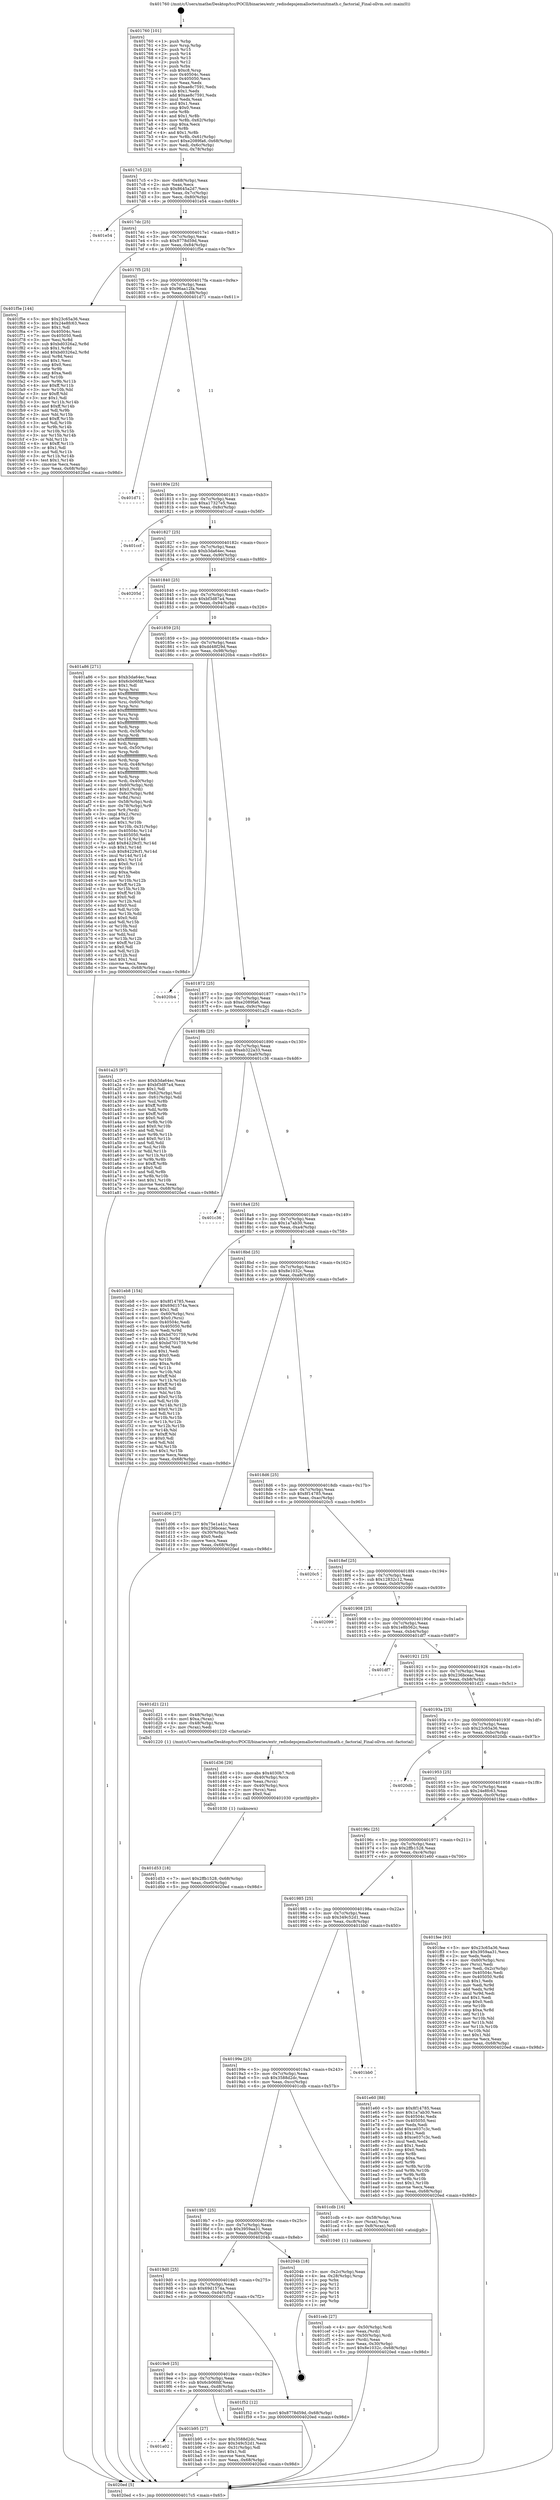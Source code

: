 digraph "0x401760" {
  label = "0x401760 (/mnt/c/Users/mathe/Desktop/tcc/POCII/binaries/extr_redisdepsjemalloctestunitmath.c_factorial_Final-ollvm.out::main(0))"
  labelloc = "t"
  node[shape=record]

  Entry [label="",width=0.3,height=0.3,shape=circle,fillcolor=black,style=filled]
  "0x4017c5" [label="{
     0x4017c5 [23]\l
     | [instrs]\l
     &nbsp;&nbsp;0x4017c5 \<+3\>: mov -0x68(%rbp),%eax\l
     &nbsp;&nbsp;0x4017c8 \<+2\>: mov %eax,%ecx\l
     &nbsp;&nbsp;0x4017ca \<+6\>: sub $0x8645a2d7,%ecx\l
     &nbsp;&nbsp;0x4017d0 \<+3\>: mov %eax,-0x7c(%rbp)\l
     &nbsp;&nbsp;0x4017d3 \<+3\>: mov %ecx,-0x80(%rbp)\l
     &nbsp;&nbsp;0x4017d6 \<+6\>: je 0000000000401e54 \<main+0x6f4\>\l
  }"]
  "0x401e54" [label="{
     0x401e54\l
  }", style=dashed]
  "0x4017dc" [label="{
     0x4017dc [25]\l
     | [instrs]\l
     &nbsp;&nbsp;0x4017dc \<+5\>: jmp 00000000004017e1 \<main+0x81\>\l
     &nbsp;&nbsp;0x4017e1 \<+3\>: mov -0x7c(%rbp),%eax\l
     &nbsp;&nbsp;0x4017e4 \<+5\>: sub $0x8778d59d,%eax\l
     &nbsp;&nbsp;0x4017e9 \<+6\>: mov %eax,-0x84(%rbp)\l
     &nbsp;&nbsp;0x4017ef \<+6\>: je 0000000000401f5e \<main+0x7fe\>\l
  }"]
  Exit [label="",width=0.3,height=0.3,shape=circle,fillcolor=black,style=filled,peripheries=2]
  "0x401f5e" [label="{
     0x401f5e [144]\l
     | [instrs]\l
     &nbsp;&nbsp;0x401f5e \<+5\>: mov $0x23c65a36,%eax\l
     &nbsp;&nbsp;0x401f63 \<+5\>: mov $0x24e8fc63,%ecx\l
     &nbsp;&nbsp;0x401f68 \<+2\>: mov $0x1,%dl\l
     &nbsp;&nbsp;0x401f6a \<+7\>: mov 0x40504c,%esi\l
     &nbsp;&nbsp;0x401f71 \<+7\>: mov 0x405050,%edi\l
     &nbsp;&nbsp;0x401f78 \<+3\>: mov %esi,%r8d\l
     &nbsp;&nbsp;0x401f7b \<+7\>: sub $0xbd0326a2,%r8d\l
     &nbsp;&nbsp;0x401f82 \<+4\>: sub $0x1,%r8d\l
     &nbsp;&nbsp;0x401f86 \<+7\>: add $0xbd0326a2,%r8d\l
     &nbsp;&nbsp;0x401f8d \<+4\>: imul %r8d,%esi\l
     &nbsp;&nbsp;0x401f91 \<+3\>: and $0x1,%esi\l
     &nbsp;&nbsp;0x401f94 \<+3\>: cmp $0x0,%esi\l
     &nbsp;&nbsp;0x401f97 \<+4\>: sete %r9b\l
     &nbsp;&nbsp;0x401f9b \<+3\>: cmp $0xa,%edi\l
     &nbsp;&nbsp;0x401f9e \<+4\>: setl %r10b\l
     &nbsp;&nbsp;0x401fa2 \<+3\>: mov %r9b,%r11b\l
     &nbsp;&nbsp;0x401fa5 \<+4\>: xor $0xff,%r11b\l
     &nbsp;&nbsp;0x401fa9 \<+3\>: mov %r10b,%bl\l
     &nbsp;&nbsp;0x401fac \<+3\>: xor $0xff,%bl\l
     &nbsp;&nbsp;0x401faf \<+3\>: xor $0x1,%dl\l
     &nbsp;&nbsp;0x401fb2 \<+3\>: mov %r11b,%r14b\l
     &nbsp;&nbsp;0x401fb5 \<+4\>: and $0xff,%r14b\l
     &nbsp;&nbsp;0x401fb9 \<+3\>: and %dl,%r9b\l
     &nbsp;&nbsp;0x401fbc \<+3\>: mov %bl,%r15b\l
     &nbsp;&nbsp;0x401fbf \<+4\>: and $0xff,%r15b\l
     &nbsp;&nbsp;0x401fc3 \<+3\>: and %dl,%r10b\l
     &nbsp;&nbsp;0x401fc6 \<+3\>: or %r9b,%r14b\l
     &nbsp;&nbsp;0x401fc9 \<+3\>: or %r10b,%r15b\l
     &nbsp;&nbsp;0x401fcc \<+3\>: xor %r15b,%r14b\l
     &nbsp;&nbsp;0x401fcf \<+3\>: or %bl,%r11b\l
     &nbsp;&nbsp;0x401fd2 \<+4\>: xor $0xff,%r11b\l
     &nbsp;&nbsp;0x401fd6 \<+3\>: or $0x1,%dl\l
     &nbsp;&nbsp;0x401fd9 \<+3\>: and %dl,%r11b\l
     &nbsp;&nbsp;0x401fdc \<+3\>: or %r11b,%r14b\l
     &nbsp;&nbsp;0x401fdf \<+4\>: test $0x1,%r14b\l
     &nbsp;&nbsp;0x401fe3 \<+3\>: cmovne %ecx,%eax\l
     &nbsp;&nbsp;0x401fe6 \<+3\>: mov %eax,-0x68(%rbp)\l
     &nbsp;&nbsp;0x401fe9 \<+5\>: jmp 00000000004020ed \<main+0x98d\>\l
  }"]
  "0x4017f5" [label="{
     0x4017f5 [25]\l
     | [instrs]\l
     &nbsp;&nbsp;0x4017f5 \<+5\>: jmp 00000000004017fa \<main+0x9a\>\l
     &nbsp;&nbsp;0x4017fa \<+3\>: mov -0x7c(%rbp),%eax\l
     &nbsp;&nbsp;0x4017fd \<+5\>: sub $0x96aa12fa,%eax\l
     &nbsp;&nbsp;0x401802 \<+6\>: mov %eax,-0x88(%rbp)\l
     &nbsp;&nbsp;0x401808 \<+6\>: je 0000000000401d71 \<main+0x611\>\l
  }"]
  "0x401d53" [label="{
     0x401d53 [18]\l
     | [instrs]\l
     &nbsp;&nbsp;0x401d53 \<+7\>: movl $0x2ffb1528,-0x68(%rbp)\l
     &nbsp;&nbsp;0x401d5a \<+6\>: mov %eax,-0xe0(%rbp)\l
     &nbsp;&nbsp;0x401d60 \<+5\>: jmp 00000000004020ed \<main+0x98d\>\l
  }"]
  "0x401d71" [label="{
     0x401d71\l
  }", style=dashed]
  "0x40180e" [label="{
     0x40180e [25]\l
     | [instrs]\l
     &nbsp;&nbsp;0x40180e \<+5\>: jmp 0000000000401813 \<main+0xb3\>\l
     &nbsp;&nbsp;0x401813 \<+3\>: mov -0x7c(%rbp),%eax\l
     &nbsp;&nbsp;0x401816 \<+5\>: sub $0xa17327e5,%eax\l
     &nbsp;&nbsp;0x40181b \<+6\>: mov %eax,-0x8c(%rbp)\l
     &nbsp;&nbsp;0x401821 \<+6\>: je 0000000000401ccf \<main+0x56f\>\l
  }"]
  "0x401d36" [label="{
     0x401d36 [29]\l
     | [instrs]\l
     &nbsp;&nbsp;0x401d36 \<+10\>: movabs $0x4030b7,%rdi\l
     &nbsp;&nbsp;0x401d40 \<+4\>: mov -0x40(%rbp),%rcx\l
     &nbsp;&nbsp;0x401d44 \<+2\>: mov %eax,(%rcx)\l
     &nbsp;&nbsp;0x401d46 \<+4\>: mov -0x40(%rbp),%rcx\l
     &nbsp;&nbsp;0x401d4a \<+2\>: mov (%rcx),%esi\l
     &nbsp;&nbsp;0x401d4c \<+2\>: mov $0x0,%al\l
     &nbsp;&nbsp;0x401d4e \<+5\>: call 0000000000401030 \<printf@plt\>\l
     | [calls]\l
     &nbsp;&nbsp;0x401030 \{1\} (unknown)\l
  }"]
  "0x401ccf" [label="{
     0x401ccf\l
  }", style=dashed]
  "0x401827" [label="{
     0x401827 [25]\l
     | [instrs]\l
     &nbsp;&nbsp;0x401827 \<+5\>: jmp 000000000040182c \<main+0xcc\>\l
     &nbsp;&nbsp;0x40182c \<+3\>: mov -0x7c(%rbp),%eax\l
     &nbsp;&nbsp;0x40182f \<+5\>: sub $0xb3da64ec,%eax\l
     &nbsp;&nbsp;0x401834 \<+6\>: mov %eax,-0x90(%rbp)\l
     &nbsp;&nbsp;0x40183a \<+6\>: je 000000000040205d \<main+0x8fd\>\l
  }"]
  "0x401ceb" [label="{
     0x401ceb [27]\l
     | [instrs]\l
     &nbsp;&nbsp;0x401ceb \<+4\>: mov -0x50(%rbp),%rdi\l
     &nbsp;&nbsp;0x401cef \<+2\>: mov %eax,(%rdi)\l
     &nbsp;&nbsp;0x401cf1 \<+4\>: mov -0x50(%rbp),%rdi\l
     &nbsp;&nbsp;0x401cf5 \<+2\>: mov (%rdi),%eax\l
     &nbsp;&nbsp;0x401cf7 \<+3\>: mov %eax,-0x30(%rbp)\l
     &nbsp;&nbsp;0x401cfa \<+7\>: movl $0x8e1032c,-0x68(%rbp)\l
     &nbsp;&nbsp;0x401d01 \<+5\>: jmp 00000000004020ed \<main+0x98d\>\l
  }"]
  "0x40205d" [label="{
     0x40205d\l
  }", style=dashed]
  "0x401840" [label="{
     0x401840 [25]\l
     | [instrs]\l
     &nbsp;&nbsp;0x401840 \<+5\>: jmp 0000000000401845 \<main+0xe5\>\l
     &nbsp;&nbsp;0x401845 \<+3\>: mov -0x7c(%rbp),%eax\l
     &nbsp;&nbsp;0x401848 \<+5\>: sub $0xbf3d87a4,%eax\l
     &nbsp;&nbsp;0x40184d \<+6\>: mov %eax,-0x94(%rbp)\l
     &nbsp;&nbsp;0x401853 \<+6\>: je 0000000000401a86 \<main+0x326\>\l
  }"]
  "0x401a02" [label="{
     0x401a02\l
  }", style=dashed]
  "0x401a86" [label="{
     0x401a86 [271]\l
     | [instrs]\l
     &nbsp;&nbsp;0x401a86 \<+5\>: mov $0xb3da64ec,%eax\l
     &nbsp;&nbsp;0x401a8b \<+5\>: mov $0x6cb06fdf,%ecx\l
     &nbsp;&nbsp;0x401a90 \<+2\>: mov $0x1,%dl\l
     &nbsp;&nbsp;0x401a92 \<+3\>: mov %rsp,%rsi\l
     &nbsp;&nbsp;0x401a95 \<+4\>: add $0xfffffffffffffff0,%rsi\l
     &nbsp;&nbsp;0x401a99 \<+3\>: mov %rsi,%rsp\l
     &nbsp;&nbsp;0x401a9c \<+4\>: mov %rsi,-0x60(%rbp)\l
     &nbsp;&nbsp;0x401aa0 \<+3\>: mov %rsp,%rsi\l
     &nbsp;&nbsp;0x401aa3 \<+4\>: add $0xfffffffffffffff0,%rsi\l
     &nbsp;&nbsp;0x401aa7 \<+3\>: mov %rsi,%rsp\l
     &nbsp;&nbsp;0x401aaa \<+3\>: mov %rsp,%rdi\l
     &nbsp;&nbsp;0x401aad \<+4\>: add $0xfffffffffffffff0,%rdi\l
     &nbsp;&nbsp;0x401ab1 \<+3\>: mov %rdi,%rsp\l
     &nbsp;&nbsp;0x401ab4 \<+4\>: mov %rdi,-0x58(%rbp)\l
     &nbsp;&nbsp;0x401ab8 \<+3\>: mov %rsp,%rdi\l
     &nbsp;&nbsp;0x401abb \<+4\>: add $0xfffffffffffffff0,%rdi\l
     &nbsp;&nbsp;0x401abf \<+3\>: mov %rdi,%rsp\l
     &nbsp;&nbsp;0x401ac2 \<+4\>: mov %rdi,-0x50(%rbp)\l
     &nbsp;&nbsp;0x401ac6 \<+3\>: mov %rsp,%rdi\l
     &nbsp;&nbsp;0x401ac9 \<+4\>: add $0xfffffffffffffff0,%rdi\l
     &nbsp;&nbsp;0x401acd \<+3\>: mov %rdi,%rsp\l
     &nbsp;&nbsp;0x401ad0 \<+4\>: mov %rdi,-0x48(%rbp)\l
     &nbsp;&nbsp;0x401ad4 \<+3\>: mov %rsp,%rdi\l
     &nbsp;&nbsp;0x401ad7 \<+4\>: add $0xfffffffffffffff0,%rdi\l
     &nbsp;&nbsp;0x401adb \<+3\>: mov %rdi,%rsp\l
     &nbsp;&nbsp;0x401ade \<+4\>: mov %rdi,-0x40(%rbp)\l
     &nbsp;&nbsp;0x401ae2 \<+4\>: mov -0x60(%rbp),%rdi\l
     &nbsp;&nbsp;0x401ae6 \<+6\>: movl $0x0,(%rdi)\l
     &nbsp;&nbsp;0x401aec \<+4\>: mov -0x6c(%rbp),%r8d\l
     &nbsp;&nbsp;0x401af0 \<+3\>: mov %r8d,(%rsi)\l
     &nbsp;&nbsp;0x401af3 \<+4\>: mov -0x58(%rbp),%rdi\l
     &nbsp;&nbsp;0x401af7 \<+4\>: mov -0x78(%rbp),%r9\l
     &nbsp;&nbsp;0x401afb \<+3\>: mov %r9,(%rdi)\l
     &nbsp;&nbsp;0x401afe \<+3\>: cmpl $0x2,(%rsi)\l
     &nbsp;&nbsp;0x401b01 \<+4\>: setne %r10b\l
     &nbsp;&nbsp;0x401b05 \<+4\>: and $0x1,%r10b\l
     &nbsp;&nbsp;0x401b09 \<+4\>: mov %r10b,-0x31(%rbp)\l
     &nbsp;&nbsp;0x401b0d \<+8\>: mov 0x40504c,%r11d\l
     &nbsp;&nbsp;0x401b15 \<+7\>: mov 0x405050,%ebx\l
     &nbsp;&nbsp;0x401b1c \<+3\>: mov %r11d,%r14d\l
     &nbsp;&nbsp;0x401b1f \<+7\>: add $0x84229cf1,%r14d\l
     &nbsp;&nbsp;0x401b26 \<+4\>: sub $0x1,%r14d\l
     &nbsp;&nbsp;0x401b2a \<+7\>: sub $0x84229cf1,%r14d\l
     &nbsp;&nbsp;0x401b31 \<+4\>: imul %r14d,%r11d\l
     &nbsp;&nbsp;0x401b35 \<+4\>: and $0x1,%r11d\l
     &nbsp;&nbsp;0x401b39 \<+4\>: cmp $0x0,%r11d\l
     &nbsp;&nbsp;0x401b3d \<+4\>: sete %r10b\l
     &nbsp;&nbsp;0x401b41 \<+3\>: cmp $0xa,%ebx\l
     &nbsp;&nbsp;0x401b44 \<+4\>: setl %r15b\l
     &nbsp;&nbsp;0x401b48 \<+3\>: mov %r10b,%r12b\l
     &nbsp;&nbsp;0x401b4b \<+4\>: xor $0xff,%r12b\l
     &nbsp;&nbsp;0x401b4f \<+3\>: mov %r15b,%r13b\l
     &nbsp;&nbsp;0x401b52 \<+4\>: xor $0xff,%r13b\l
     &nbsp;&nbsp;0x401b56 \<+3\>: xor $0x0,%dl\l
     &nbsp;&nbsp;0x401b59 \<+3\>: mov %r12b,%sil\l
     &nbsp;&nbsp;0x401b5c \<+4\>: and $0x0,%sil\l
     &nbsp;&nbsp;0x401b60 \<+3\>: and %dl,%r10b\l
     &nbsp;&nbsp;0x401b63 \<+3\>: mov %r13b,%dil\l
     &nbsp;&nbsp;0x401b66 \<+4\>: and $0x0,%dil\l
     &nbsp;&nbsp;0x401b6a \<+3\>: and %dl,%r15b\l
     &nbsp;&nbsp;0x401b6d \<+3\>: or %r10b,%sil\l
     &nbsp;&nbsp;0x401b70 \<+3\>: or %r15b,%dil\l
     &nbsp;&nbsp;0x401b73 \<+3\>: xor %dil,%sil\l
     &nbsp;&nbsp;0x401b76 \<+3\>: or %r13b,%r12b\l
     &nbsp;&nbsp;0x401b79 \<+4\>: xor $0xff,%r12b\l
     &nbsp;&nbsp;0x401b7d \<+3\>: or $0x0,%dl\l
     &nbsp;&nbsp;0x401b80 \<+3\>: and %dl,%r12b\l
     &nbsp;&nbsp;0x401b83 \<+3\>: or %r12b,%sil\l
     &nbsp;&nbsp;0x401b86 \<+4\>: test $0x1,%sil\l
     &nbsp;&nbsp;0x401b8a \<+3\>: cmovne %ecx,%eax\l
     &nbsp;&nbsp;0x401b8d \<+3\>: mov %eax,-0x68(%rbp)\l
     &nbsp;&nbsp;0x401b90 \<+5\>: jmp 00000000004020ed \<main+0x98d\>\l
  }"]
  "0x401859" [label="{
     0x401859 [25]\l
     | [instrs]\l
     &nbsp;&nbsp;0x401859 \<+5\>: jmp 000000000040185e \<main+0xfe\>\l
     &nbsp;&nbsp;0x40185e \<+3\>: mov -0x7c(%rbp),%eax\l
     &nbsp;&nbsp;0x401861 \<+5\>: sub $0xdd48f29d,%eax\l
     &nbsp;&nbsp;0x401866 \<+6\>: mov %eax,-0x98(%rbp)\l
     &nbsp;&nbsp;0x40186c \<+6\>: je 00000000004020b4 \<main+0x954\>\l
  }"]
  "0x401b95" [label="{
     0x401b95 [27]\l
     | [instrs]\l
     &nbsp;&nbsp;0x401b95 \<+5\>: mov $0x3588d2dc,%eax\l
     &nbsp;&nbsp;0x401b9a \<+5\>: mov $0x349c52d1,%ecx\l
     &nbsp;&nbsp;0x401b9f \<+3\>: mov -0x31(%rbp),%dl\l
     &nbsp;&nbsp;0x401ba2 \<+3\>: test $0x1,%dl\l
     &nbsp;&nbsp;0x401ba5 \<+3\>: cmovne %ecx,%eax\l
     &nbsp;&nbsp;0x401ba8 \<+3\>: mov %eax,-0x68(%rbp)\l
     &nbsp;&nbsp;0x401bab \<+5\>: jmp 00000000004020ed \<main+0x98d\>\l
  }"]
  "0x4020b4" [label="{
     0x4020b4\l
  }", style=dashed]
  "0x401872" [label="{
     0x401872 [25]\l
     | [instrs]\l
     &nbsp;&nbsp;0x401872 \<+5\>: jmp 0000000000401877 \<main+0x117\>\l
     &nbsp;&nbsp;0x401877 \<+3\>: mov -0x7c(%rbp),%eax\l
     &nbsp;&nbsp;0x40187a \<+5\>: sub $0xe2089fa6,%eax\l
     &nbsp;&nbsp;0x40187f \<+6\>: mov %eax,-0x9c(%rbp)\l
     &nbsp;&nbsp;0x401885 \<+6\>: je 0000000000401a25 \<main+0x2c5\>\l
  }"]
  "0x4019e9" [label="{
     0x4019e9 [25]\l
     | [instrs]\l
     &nbsp;&nbsp;0x4019e9 \<+5\>: jmp 00000000004019ee \<main+0x28e\>\l
     &nbsp;&nbsp;0x4019ee \<+3\>: mov -0x7c(%rbp),%eax\l
     &nbsp;&nbsp;0x4019f1 \<+5\>: sub $0x6cb06fdf,%eax\l
     &nbsp;&nbsp;0x4019f6 \<+6\>: mov %eax,-0xd8(%rbp)\l
     &nbsp;&nbsp;0x4019fc \<+6\>: je 0000000000401b95 \<main+0x435\>\l
  }"]
  "0x401a25" [label="{
     0x401a25 [97]\l
     | [instrs]\l
     &nbsp;&nbsp;0x401a25 \<+5\>: mov $0xb3da64ec,%eax\l
     &nbsp;&nbsp;0x401a2a \<+5\>: mov $0xbf3d87a4,%ecx\l
     &nbsp;&nbsp;0x401a2f \<+2\>: mov $0x1,%dl\l
     &nbsp;&nbsp;0x401a31 \<+4\>: mov -0x62(%rbp),%sil\l
     &nbsp;&nbsp;0x401a35 \<+4\>: mov -0x61(%rbp),%dil\l
     &nbsp;&nbsp;0x401a39 \<+3\>: mov %sil,%r8b\l
     &nbsp;&nbsp;0x401a3c \<+4\>: xor $0xff,%r8b\l
     &nbsp;&nbsp;0x401a40 \<+3\>: mov %dil,%r9b\l
     &nbsp;&nbsp;0x401a43 \<+4\>: xor $0xff,%r9b\l
     &nbsp;&nbsp;0x401a47 \<+3\>: xor $0x0,%dl\l
     &nbsp;&nbsp;0x401a4a \<+3\>: mov %r8b,%r10b\l
     &nbsp;&nbsp;0x401a4d \<+4\>: and $0x0,%r10b\l
     &nbsp;&nbsp;0x401a51 \<+3\>: and %dl,%sil\l
     &nbsp;&nbsp;0x401a54 \<+3\>: mov %r9b,%r11b\l
     &nbsp;&nbsp;0x401a57 \<+4\>: and $0x0,%r11b\l
     &nbsp;&nbsp;0x401a5b \<+3\>: and %dl,%dil\l
     &nbsp;&nbsp;0x401a5e \<+3\>: or %sil,%r10b\l
     &nbsp;&nbsp;0x401a61 \<+3\>: or %dil,%r11b\l
     &nbsp;&nbsp;0x401a64 \<+3\>: xor %r11b,%r10b\l
     &nbsp;&nbsp;0x401a67 \<+3\>: or %r9b,%r8b\l
     &nbsp;&nbsp;0x401a6a \<+4\>: xor $0xff,%r8b\l
     &nbsp;&nbsp;0x401a6e \<+3\>: or $0x0,%dl\l
     &nbsp;&nbsp;0x401a71 \<+3\>: and %dl,%r8b\l
     &nbsp;&nbsp;0x401a74 \<+3\>: or %r8b,%r10b\l
     &nbsp;&nbsp;0x401a77 \<+4\>: test $0x1,%r10b\l
     &nbsp;&nbsp;0x401a7b \<+3\>: cmovne %ecx,%eax\l
     &nbsp;&nbsp;0x401a7e \<+3\>: mov %eax,-0x68(%rbp)\l
     &nbsp;&nbsp;0x401a81 \<+5\>: jmp 00000000004020ed \<main+0x98d\>\l
  }"]
  "0x40188b" [label="{
     0x40188b [25]\l
     | [instrs]\l
     &nbsp;&nbsp;0x40188b \<+5\>: jmp 0000000000401890 \<main+0x130\>\l
     &nbsp;&nbsp;0x401890 \<+3\>: mov -0x7c(%rbp),%eax\l
     &nbsp;&nbsp;0x401893 \<+5\>: sub $0xeb322a33,%eax\l
     &nbsp;&nbsp;0x401898 \<+6\>: mov %eax,-0xa0(%rbp)\l
     &nbsp;&nbsp;0x40189e \<+6\>: je 0000000000401c36 \<main+0x4d6\>\l
  }"]
  "0x4020ed" [label="{
     0x4020ed [5]\l
     | [instrs]\l
     &nbsp;&nbsp;0x4020ed \<+5\>: jmp 00000000004017c5 \<main+0x65\>\l
  }"]
  "0x401760" [label="{
     0x401760 [101]\l
     | [instrs]\l
     &nbsp;&nbsp;0x401760 \<+1\>: push %rbp\l
     &nbsp;&nbsp;0x401761 \<+3\>: mov %rsp,%rbp\l
     &nbsp;&nbsp;0x401764 \<+2\>: push %r15\l
     &nbsp;&nbsp;0x401766 \<+2\>: push %r14\l
     &nbsp;&nbsp;0x401768 \<+2\>: push %r13\l
     &nbsp;&nbsp;0x40176a \<+2\>: push %r12\l
     &nbsp;&nbsp;0x40176c \<+1\>: push %rbx\l
     &nbsp;&nbsp;0x40176d \<+7\>: sub $0xc8,%rsp\l
     &nbsp;&nbsp;0x401774 \<+7\>: mov 0x40504c,%eax\l
     &nbsp;&nbsp;0x40177b \<+7\>: mov 0x405050,%ecx\l
     &nbsp;&nbsp;0x401782 \<+2\>: mov %eax,%edx\l
     &nbsp;&nbsp;0x401784 \<+6\>: sub $0xae8c7591,%edx\l
     &nbsp;&nbsp;0x40178a \<+3\>: sub $0x1,%edx\l
     &nbsp;&nbsp;0x40178d \<+6\>: add $0xae8c7591,%edx\l
     &nbsp;&nbsp;0x401793 \<+3\>: imul %edx,%eax\l
     &nbsp;&nbsp;0x401796 \<+3\>: and $0x1,%eax\l
     &nbsp;&nbsp;0x401799 \<+3\>: cmp $0x0,%eax\l
     &nbsp;&nbsp;0x40179c \<+4\>: sete %r8b\l
     &nbsp;&nbsp;0x4017a0 \<+4\>: and $0x1,%r8b\l
     &nbsp;&nbsp;0x4017a4 \<+4\>: mov %r8b,-0x62(%rbp)\l
     &nbsp;&nbsp;0x4017a8 \<+3\>: cmp $0xa,%ecx\l
     &nbsp;&nbsp;0x4017ab \<+4\>: setl %r8b\l
     &nbsp;&nbsp;0x4017af \<+4\>: and $0x1,%r8b\l
     &nbsp;&nbsp;0x4017b3 \<+4\>: mov %r8b,-0x61(%rbp)\l
     &nbsp;&nbsp;0x4017b7 \<+7\>: movl $0xe2089fa6,-0x68(%rbp)\l
     &nbsp;&nbsp;0x4017be \<+3\>: mov %edi,-0x6c(%rbp)\l
     &nbsp;&nbsp;0x4017c1 \<+4\>: mov %rsi,-0x78(%rbp)\l
  }"]
  "0x401f52" [label="{
     0x401f52 [12]\l
     | [instrs]\l
     &nbsp;&nbsp;0x401f52 \<+7\>: movl $0x8778d59d,-0x68(%rbp)\l
     &nbsp;&nbsp;0x401f59 \<+5\>: jmp 00000000004020ed \<main+0x98d\>\l
  }"]
  "0x4019d0" [label="{
     0x4019d0 [25]\l
     | [instrs]\l
     &nbsp;&nbsp;0x4019d0 \<+5\>: jmp 00000000004019d5 \<main+0x275\>\l
     &nbsp;&nbsp;0x4019d5 \<+3\>: mov -0x7c(%rbp),%eax\l
     &nbsp;&nbsp;0x4019d8 \<+5\>: sub $0x69d1574a,%eax\l
     &nbsp;&nbsp;0x4019dd \<+6\>: mov %eax,-0xd4(%rbp)\l
     &nbsp;&nbsp;0x4019e3 \<+6\>: je 0000000000401f52 \<main+0x7f2\>\l
  }"]
  "0x401c36" [label="{
     0x401c36\l
  }", style=dashed]
  "0x4018a4" [label="{
     0x4018a4 [25]\l
     | [instrs]\l
     &nbsp;&nbsp;0x4018a4 \<+5\>: jmp 00000000004018a9 \<main+0x149\>\l
     &nbsp;&nbsp;0x4018a9 \<+3\>: mov -0x7c(%rbp),%eax\l
     &nbsp;&nbsp;0x4018ac \<+5\>: sub $0x1a7ab30,%eax\l
     &nbsp;&nbsp;0x4018b1 \<+6\>: mov %eax,-0xa4(%rbp)\l
     &nbsp;&nbsp;0x4018b7 \<+6\>: je 0000000000401eb8 \<main+0x758\>\l
  }"]
  "0x40204b" [label="{
     0x40204b [18]\l
     | [instrs]\l
     &nbsp;&nbsp;0x40204b \<+3\>: mov -0x2c(%rbp),%eax\l
     &nbsp;&nbsp;0x40204e \<+4\>: lea -0x28(%rbp),%rsp\l
     &nbsp;&nbsp;0x402052 \<+1\>: pop %rbx\l
     &nbsp;&nbsp;0x402053 \<+2\>: pop %r12\l
     &nbsp;&nbsp;0x402055 \<+2\>: pop %r13\l
     &nbsp;&nbsp;0x402057 \<+2\>: pop %r14\l
     &nbsp;&nbsp;0x402059 \<+2\>: pop %r15\l
     &nbsp;&nbsp;0x40205b \<+1\>: pop %rbp\l
     &nbsp;&nbsp;0x40205c \<+1\>: ret\l
  }"]
  "0x401eb8" [label="{
     0x401eb8 [154]\l
     | [instrs]\l
     &nbsp;&nbsp;0x401eb8 \<+5\>: mov $0x8f14785,%eax\l
     &nbsp;&nbsp;0x401ebd \<+5\>: mov $0x69d1574a,%ecx\l
     &nbsp;&nbsp;0x401ec2 \<+2\>: mov $0x1,%dl\l
     &nbsp;&nbsp;0x401ec4 \<+4\>: mov -0x60(%rbp),%rsi\l
     &nbsp;&nbsp;0x401ec8 \<+6\>: movl $0x0,(%rsi)\l
     &nbsp;&nbsp;0x401ece \<+7\>: mov 0x40504c,%edi\l
     &nbsp;&nbsp;0x401ed5 \<+8\>: mov 0x405050,%r8d\l
     &nbsp;&nbsp;0x401edd \<+3\>: mov %edi,%r9d\l
     &nbsp;&nbsp;0x401ee0 \<+7\>: sub $0xbd701759,%r9d\l
     &nbsp;&nbsp;0x401ee7 \<+4\>: sub $0x1,%r9d\l
     &nbsp;&nbsp;0x401eeb \<+7\>: add $0xbd701759,%r9d\l
     &nbsp;&nbsp;0x401ef2 \<+4\>: imul %r9d,%edi\l
     &nbsp;&nbsp;0x401ef6 \<+3\>: and $0x1,%edi\l
     &nbsp;&nbsp;0x401ef9 \<+3\>: cmp $0x0,%edi\l
     &nbsp;&nbsp;0x401efc \<+4\>: sete %r10b\l
     &nbsp;&nbsp;0x401f00 \<+4\>: cmp $0xa,%r8d\l
     &nbsp;&nbsp;0x401f04 \<+4\>: setl %r11b\l
     &nbsp;&nbsp;0x401f08 \<+3\>: mov %r10b,%bl\l
     &nbsp;&nbsp;0x401f0b \<+3\>: xor $0xff,%bl\l
     &nbsp;&nbsp;0x401f0e \<+3\>: mov %r11b,%r14b\l
     &nbsp;&nbsp;0x401f11 \<+4\>: xor $0xff,%r14b\l
     &nbsp;&nbsp;0x401f15 \<+3\>: xor $0x0,%dl\l
     &nbsp;&nbsp;0x401f18 \<+3\>: mov %bl,%r15b\l
     &nbsp;&nbsp;0x401f1b \<+4\>: and $0x0,%r15b\l
     &nbsp;&nbsp;0x401f1f \<+3\>: and %dl,%r10b\l
     &nbsp;&nbsp;0x401f22 \<+3\>: mov %r14b,%r12b\l
     &nbsp;&nbsp;0x401f25 \<+4\>: and $0x0,%r12b\l
     &nbsp;&nbsp;0x401f29 \<+3\>: and %dl,%r11b\l
     &nbsp;&nbsp;0x401f2c \<+3\>: or %r10b,%r15b\l
     &nbsp;&nbsp;0x401f2f \<+3\>: or %r11b,%r12b\l
     &nbsp;&nbsp;0x401f32 \<+3\>: xor %r12b,%r15b\l
     &nbsp;&nbsp;0x401f35 \<+3\>: or %r14b,%bl\l
     &nbsp;&nbsp;0x401f38 \<+3\>: xor $0xff,%bl\l
     &nbsp;&nbsp;0x401f3b \<+3\>: or $0x0,%dl\l
     &nbsp;&nbsp;0x401f3e \<+2\>: and %dl,%bl\l
     &nbsp;&nbsp;0x401f40 \<+3\>: or %bl,%r15b\l
     &nbsp;&nbsp;0x401f43 \<+4\>: test $0x1,%r15b\l
     &nbsp;&nbsp;0x401f47 \<+3\>: cmovne %ecx,%eax\l
     &nbsp;&nbsp;0x401f4a \<+3\>: mov %eax,-0x68(%rbp)\l
     &nbsp;&nbsp;0x401f4d \<+5\>: jmp 00000000004020ed \<main+0x98d\>\l
  }"]
  "0x4018bd" [label="{
     0x4018bd [25]\l
     | [instrs]\l
     &nbsp;&nbsp;0x4018bd \<+5\>: jmp 00000000004018c2 \<main+0x162\>\l
     &nbsp;&nbsp;0x4018c2 \<+3\>: mov -0x7c(%rbp),%eax\l
     &nbsp;&nbsp;0x4018c5 \<+5\>: sub $0x8e1032c,%eax\l
     &nbsp;&nbsp;0x4018ca \<+6\>: mov %eax,-0xa8(%rbp)\l
     &nbsp;&nbsp;0x4018d0 \<+6\>: je 0000000000401d06 \<main+0x5a6\>\l
  }"]
  "0x4019b7" [label="{
     0x4019b7 [25]\l
     | [instrs]\l
     &nbsp;&nbsp;0x4019b7 \<+5\>: jmp 00000000004019bc \<main+0x25c\>\l
     &nbsp;&nbsp;0x4019bc \<+3\>: mov -0x7c(%rbp),%eax\l
     &nbsp;&nbsp;0x4019bf \<+5\>: sub $0x3959aa31,%eax\l
     &nbsp;&nbsp;0x4019c4 \<+6\>: mov %eax,-0xd0(%rbp)\l
     &nbsp;&nbsp;0x4019ca \<+6\>: je 000000000040204b \<main+0x8eb\>\l
  }"]
  "0x401d06" [label="{
     0x401d06 [27]\l
     | [instrs]\l
     &nbsp;&nbsp;0x401d06 \<+5\>: mov $0x75e1a41c,%eax\l
     &nbsp;&nbsp;0x401d0b \<+5\>: mov $0x236bceac,%ecx\l
     &nbsp;&nbsp;0x401d10 \<+3\>: mov -0x30(%rbp),%edx\l
     &nbsp;&nbsp;0x401d13 \<+3\>: cmp $0x0,%edx\l
     &nbsp;&nbsp;0x401d16 \<+3\>: cmove %ecx,%eax\l
     &nbsp;&nbsp;0x401d19 \<+3\>: mov %eax,-0x68(%rbp)\l
     &nbsp;&nbsp;0x401d1c \<+5\>: jmp 00000000004020ed \<main+0x98d\>\l
  }"]
  "0x4018d6" [label="{
     0x4018d6 [25]\l
     | [instrs]\l
     &nbsp;&nbsp;0x4018d6 \<+5\>: jmp 00000000004018db \<main+0x17b\>\l
     &nbsp;&nbsp;0x4018db \<+3\>: mov -0x7c(%rbp),%eax\l
     &nbsp;&nbsp;0x4018de \<+5\>: sub $0x8f14785,%eax\l
     &nbsp;&nbsp;0x4018e3 \<+6\>: mov %eax,-0xac(%rbp)\l
     &nbsp;&nbsp;0x4018e9 \<+6\>: je 00000000004020c5 \<main+0x965\>\l
  }"]
  "0x401cdb" [label="{
     0x401cdb [16]\l
     | [instrs]\l
     &nbsp;&nbsp;0x401cdb \<+4\>: mov -0x58(%rbp),%rax\l
     &nbsp;&nbsp;0x401cdf \<+3\>: mov (%rax),%rax\l
     &nbsp;&nbsp;0x401ce2 \<+4\>: mov 0x8(%rax),%rdi\l
     &nbsp;&nbsp;0x401ce6 \<+5\>: call 0000000000401040 \<atoi@plt\>\l
     | [calls]\l
     &nbsp;&nbsp;0x401040 \{1\} (unknown)\l
  }"]
  "0x4020c5" [label="{
     0x4020c5\l
  }", style=dashed]
  "0x4018ef" [label="{
     0x4018ef [25]\l
     | [instrs]\l
     &nbsp;&nbsp;0x4018ef \<+5\>: jmp 00000000004018f4 \<main+0x194\>\l
     &nbsp;&nbsp;0x4018f4 \<+3\>: mov -0x7c(%rbp),%eax\l
     &nbsp;&nbsp;0x4018f7 \<+5\>: sub $0x12832c12,%eax\l
     &nbsp;&nbsp;0x4018fc \<+6\>: mov %eax,-0xb0(%rbp)\l
     &nbsp;&nbsp;0x401902 \<+6\>: je 0000000000402099 \<main+0x939\>\l
  }"]
  "0x40199e" [label="{
     0x40199e [25]\l
     | [instrs]\l
     &nbsp;&nbsp;0x40199e \<+5\>: jmp 00000000004019a3 \<main+0x243\>\l
     &nbsp;&nbsp;0x4019a3 \<+3\>: mov -0x7c(%rbp),%eax\l
     &nbsp;&nbsp;0x4019a6 \<+5\>: sub $0x3588d2dc,%eax\l
     &nbsp;&nbsp;0x4019ab \<+6\>: mov %eax,-0xcc(%rbp)\l
     &nbsp;&nbsp;0x4019b1 \<+6\>: je 0000000000401cdb \<main+0x57b\>\l
  }"]
  "0x402099" [label="{
     0x402099\l
  }", style=dashed]
  "0x401908" [label="{
     0x401908 [25]\l
     | [instrs]\l
     &nbsp;&nbsp;0x401908 \<+5\>: jmp 000000000040190d \<main+0x1ad\>\l
     &nbsp;&nbsp;0x40190d \<+3\>: mov -0x7c(%rbp),%eax\l
     &nbsp;&nbsp;0x401910 \<+5\>: sub $0x1e8b562c,%eax\l
     &nbsp;&nbsp;0x401915 \<+6\>: mov %eax,-0xb4(%rbp)\l
     &nbsp;&nbsp;0x40191b \<+6\>: je 0000000000401df7 \<main+0x697\>\l
  }"]
  "0x401bb0" [label="{
     0x401bb0\l
  }", style=dashed]
  "0x401df7" [label="{
     0x401df7\l
  }", style=dashed]
  "0x401921" [label="{
     0x401921 [25]\l
     | [instrs]\l
     &nbsp;&nbsp;0x401921 \<+5\>: jmp 0000000000401926 \<main+0x1c6\>\l
     &nbsp;&nbsp;0x401926 \<+3\>: mov -0x7c(%rbp),%eax\l
     &nbsp;&nbsp;0x401929 \<+5\>: sub $0x236bceac,%eax\l
     &nbsp;&nbsp;0x40192e \<+6\>: mov %eax,-0xb8(%rbp)\l
     &nbsp;&nbsp;0x401934 \<+6\>: je 0000000000401d21 \<main+0x5c1\>\l
  }"]
  "0x401985" [label="{
     0x401985 [25]\l
     | [instrs]\l
     &nbsp;&nbsp;0x401985 \<+5\>: jmp 000000000040198a \<main+0x22a\>\l
     &nbsp;&nbsp;0x40198a \<+3\>: mov -0x7c(%rbp),%eax\l
     &nbsp;&nbsp;0x40198d \<+5\>: sub $0x349c52d1,%eax\l
     &nbsp;&nbsp;0x401992 \<+6\>: mov %eax,-0xc8(%rbp)\l
     &nbsp;&nbsp;0x401998 \<+6\>: je 0000000000401bb0 \<main+0x450\>\l
  }"]
  "0x401d21" [label="{
     0x401d21 [21]\l
     | [instrs]\l
     &nbsp;&nbsp;0x401d21 \<+4\>: mov -0x48(%rbp),%rax\l
     &nbsp;&nbsp;0x401d25 \<+6\>: movl $0xa,(%rax)\l
     &nbsp;&nbsp;0x401d2b \<+4\>: mov -0x48(%rbp),%rax\l
     &nbsp;&nbsp;0x401d2f \<+2\>: mov (%rax),%edi\l
     &nbsp;&nbsp;0x401d31 \<+5\>: call 0000000000401220 \<factorial\>\l
     | [calls]\l
     &nbsp;&nbsp;0x401220 \{1\} (/mnt/c/Users/mathe/Desktop/tcc/POCII/binaries/extr_redisdepsjemalloctestunitmath.c_factorial_Final-ollvm.out::factorial)\l
  }"]
  "0x40193a" [label="{
     0x40193a [25]\l
     | [instrs]\l
     &nbsp;&nbsp;0x40193a \<+5\>: jmp 000000000040193f \<main+0x1df\>\l
     &nbsp;&nbsp;0x40193f \<+3\>: mov -0x7c(%rbp),%eax\l
     &nbsp;&nbsp;0x401942 \<+5\>: sub $0x23c65a36,%eax\l
     &nbsp;&nbsp;0x401947 \<+6\>: mov %eax,-0xbc(%rbp)\l
     &nbsp;&nbsp;0x40194d \<+6\>: je 00000000004020db \<main+0x97b\>\l
  }"]
  "0x401e60" [label="{
     0x401e60 [88]\l
     | [instrs]\l
     &nbsp;&nbsp;0x401e60 \<+5\>: mov $0x8f14785,%eax\l
     &nbsp;&nbsp;0x401e65 \<+5\>: mov $0x1a7ab30,%ecx\l
     &nbsp;&nbsp;0x401e6a \<+7\>: mov 0x40504c,%edx\l
     &nbsp;&nbsp;0x401e71 \<+7\>: mov 0x405050,%esi\l
     &nbsp;&nbsp;0x401e78 \<+2\>: mov %edx,%edi\l
     &nbsp;&nbsp;0x401e7a \<+6\>: add $0xce037c3c,%edi\l
     &nbsp;&nbsp;0x401e80 \<+3\>: sub $0x1,%edi\l
     &nbsp;&nbsp;0x401e83 \<+6\>: sub $0xce037c3c,%edi\l
     &nbsp;&nbsp;0x401e89 \<+3\>: imul %edi,%edx\l
     &nbsp;&nbsp;0x401e8c \<+3\>: and $0x1,%edx\l
     &nbsp;&nbsp;0x401e8f \<+3\>: cmp $0x0,%edx\l
     &nbsp;&nbsp;0x401e92 \<+4\>: sete %r8b\l
     &nbsp;&nbsp;0x401e96 \<+3\>: cmp $0xa,%esi\l
     &nbsp;&nbsp;0x401e99 \<+4\>: setl %r9b\l
     &nbsp;&nbsp;0x401e9d \<+3\>: mov %r8b,%r10b\l
     &nbsp;&nbsp;0x401ea0 \<+3\>: and %r9b,%r10b\l
     &nbsp;&nbsp;0x401ea3 \<+3\>: xor %r9b,%r8b\l
     &nbsp;&nbsp;0x401ea6 \<+3\>: or %r8b,%r10b\l
     &nbsp;&nbsp;0x401ea9 \<+4\>: test $0x1,%r10b\l
     &nbsp;&nbsp;0x401ead \<+3\>: cmovne %ecx,%eax\l
     &nbsp;&nbsp;0x401eb0 \<+3\>: mov %eax,-0x68(%rbp)\l
     &nbsp;&nbsp;0x401eb3 \<+5\>: jmp 00000000004020ed \<main+0x98d\>\l
  }"]
  "0x4020db" [label="{
     0x4020db\l
  }", style=dashed]
  "0x401953" [label="{
     0x401953 [25]\l
     | [instrs]\l
     &nbsp;&nbsp;0x401953 \<+5\>: jmp 0000000000401958 \<main+0x1f8\>\l
     &nbsp;&nbsp;0x401958 \<+3\>: mov -0x7c(%rbp),%eax\l
     &nbsp;&nbsp;0x40195b \<+5\>: sub $0x24e8fc63,%eax\l
     &nbsp;&nbsp;0x401960 \<+6\>: mov %eax,-0xc0(%rbp)\l
     &nbsp;&nbsp;0x401966 \<+6\>: je 0000000000401fee \<main+0x88e\>\l
  }"]
  "0x40196c" [label="{
     0x40196c [25]\l
     | [instrs]\l
     &nbsp;&nbsp;0x40196c \<+5\>: jmp 0000000000401971 \<main+0x211\>\l
     &nbsp;&nbsp;0x401971 \<+3\>: mov -0x7c(%rbp),%eax\l
     &nbsp;&nbsp;0x401974 \<+5\>: sub $0x2ffb1528,%eax\l
     &nbsp;&nbsp;0x401979 \<+6\>: mov %eax,-0xc4(%rbp)\l
     &nbsp;&nbsp;0x40197f \<+6\>: je 0000000000401e60 \<main+0x700\>\l
  }"]
  "0x401fee" [label="{
     0x401fee [93]\l
     | [instrs]\l
     &nbsp;&nbsp;0x401fee \<+5\>: mov $0x23c65a36,%eax\l
     &nbsp;&nbsp;0x401ff3 \<+5\>: mov $0x3959aa31,%ecx\l
     &nbsp;&nbsp;0x401ff8 \<+2\>: xor %edx,%edx\l
     &nbsp;&nbsp;0x401ffa \<+4\>: mov -0x60(%rbp),%rsi\l
     &nbsp;&nbsp;0x401ffe \<+2\>: mov (%rsi),%edi\l
     &nbsp;&nbsp;0x402000 \<+3\>: mov %edi,-0x2c(%rbp)\l
     &nbsp;&nbsp;0x402003 \<+7\>: mov 0x40504c,%edi\l
     &nbsp;&nbsp;0x40200a \<+8\>: mov 0x405050,%r8d\l
     &nbsp;&nbsp;0x402012 \<+3\>: sub $0x1,%edx\l
     &nbsp;&nbsp;0x402015 \<+3\>: mov %edi,%r9d\l
     &nbsp;&nbsp;0x402018 \<+3\>: add %edx,%r9d\l
     &nbsp;&nbsp;0x40201b \<+4\>: imul %r9d,%edi\l
     &nbsp;&nbsp;0x40201f \<+3\>: and $0x1,%edi\l
     &nbsp;&nbsp;0x402022 \<+3\>: cmp $0x0,%edi\l
     &nbsp;&nbsp;0x402025 \<+4\>: sete %r10b\l
     &nbsp;&nbsp;0x402029 \<+4\>: cmp $0xa,%r8d\l
     &nbsp;&nbsp;0x40202d \<+4\>: setl %r11b\l
     &nbsp;&nbsp;0x402031 \<+3\>: mov %r10b,%bl\l
     &nbsp;&nbsp;0x402034 \<+3\>: and %r11b,%bl\l
     &nbsp;&nbsp;0x402037 \<+3\>: xor %r11b,%r10b\l
     &nbsp;&nbsp;0x40203a \<+3\>: or %r10b,%bl\l
     &nbsp;&nbsp;0x40203d \<+3\>: test $0x1,%bl\l
     &nbsp;&nbsp;0x402040 \<+3\>: cmovne %ecx,%eax\l
     &nbsp;&nbsp;0x402043 \<+3\>: mov %eax,-0x68(%rbp)\l
     &nbsp;&nbsp;0x402046 \<+5\>: jmp 00000000004020ed \<main+0x98d\>\l
  }"]
  Entry -> "0x401760" [label=" 1"]
  "0x4017c5" -> "0x401e54" [label=" 0"]
  "0x4017c5" -> "0x4017dc" [label=" 12"]
  "0x40204b" -> Exit [label=" 1"]
  "0x4017dc" -> "0x401f5e" [label=" 1"]
  "0x4017dc" -> "0x4017f5" [label=" 11"]
  "0x401fee" -> "0x4020ed" [label=" 1"]
  "0x4017f5" -> "0x401d71" [label=" 0"]
  "0x4017f5" -> "0x40180e" [label=" 11"]
  "0x401f5e" -> "0x4020ed" [label=" 1"]
  "0x40180e" -> "0x401ccf" [label=" 0"]
  "0x40180e" -> "0x401827" [label=" 11"]
  "0x401f52" -> "0x4020ed" [label=" 1"]
  "0x401827" -> "0x40205d" [label=" 0"]
  "0x401827" -> "0x401840" [label=" 11"]
  "0x401eb8" -> "0x4020ed" [label=" 1"]
  "0x401840" -> "0x401a86" [label=" 1"]
  "0x401840" -> "0x401859" [label=" 10"]
  "0x401e60" -> "0x4020ed" [label=" 1"]
  "0x401859" -> "0x4020b4" [label=" 0"]
  "0x401859" -> "0x401872" [label=" 10"]
  "0x401d53" -> "0x4020ed" [label=" 1"]
  "0x401872" -> "0x401a25" [label=" 1"]
  "0x401872" -> "0x40188b" [label=" 9"]
  "0x401a25" -> "0x4020ed" [label=" 1"]
  "0x401760" -> "0x4017c5" [label=" 1"]
  "0x4020ed" -> "0x4017c5" [label=" 11"]
  "0x401d21" -> "0x401d36" [label=" 1"]
  "0x401a86" -> "0x4020ed" [label=" 1"]
  "0x401d06" -> "0x4020ed" [label=" 1"]
  "0x40188b" -> "0x401c36" [label=" 0"]
  "0x40188b" -> "0x4018a4" [label=" 9"]
  "0x401cdb" -> "0x401ceb" [label=" 1"]
  "0x4018a4" -> "0x401eb8" [label=" 1"]
  "0x4018a4" -> "0x4018bd" [label=" 8"]
  "0x401b95" -> "0x4020ed" [label=" 1"]
  "0x4018bd" -> "0x401d06" [label=" 1"]
  "0x4018bd" -> "0x4018d6" [label=" 7"]
  "0x4019e9" -> "0x401b95" [label=" 1"]
  "0x4018d6" -> "0x4020c5" [label=" 0"]
  "0x4018d6" -> "0x4018ef" [label=" 7"]
  "0x401d36" -> "0x401d53" [label=" 1"]
  "0x4018ef" -> "0x402099" [label=" 0"]
  "0x4018ef" -> "0x401908" [label=" 7"]
  "0x4019d0" -> "0x401f52" [label=" 1"]
  "0x401908" -> "0x401df7" [label=" 0"]
  "0x401908" -> "0x401921" [label=" 7"]
  "0x401ceb" -> "0x4020ed" [label=" 1"]
  "0x401921" -> "0x401d21" [label=" 1"]
  "0x401921" -> "0x40193a" [label=" 6"]
  "0x4019b7" -> "0x40204b" [label=" 1"]
  "0x40193a" -> "0x4020db" [label=" 0"]
  "0x40193a" -> "0x401953" [label=" 6"]
  "0x4019e9" -> "0x401a02" [label=" 0"]
  "0x401953" -> "0x401fee" [label=" 1"]
  "0x401953" -> "0x40196c" [label=" 5"]
  "0x40199e" -> "0x4019b7" [label=" 3"]
  "0x40196c" -> "0x401e60" [label=" 1"]
  "0x40196c" -> "0x401985" [label=" 4"]
  "0x4019b7" -> "0x4019d0" [label=" 2"]
  "0x401985" -> "0x401bb0" [label=" 0"]
  "0x401985" -> "0x40199e" [label=" 4"]
  "0x4019d0" -> "0x4019e9" [label=" 1"]
  "0x40199e" -> "0x401cdb" [label=" 1"]
}
